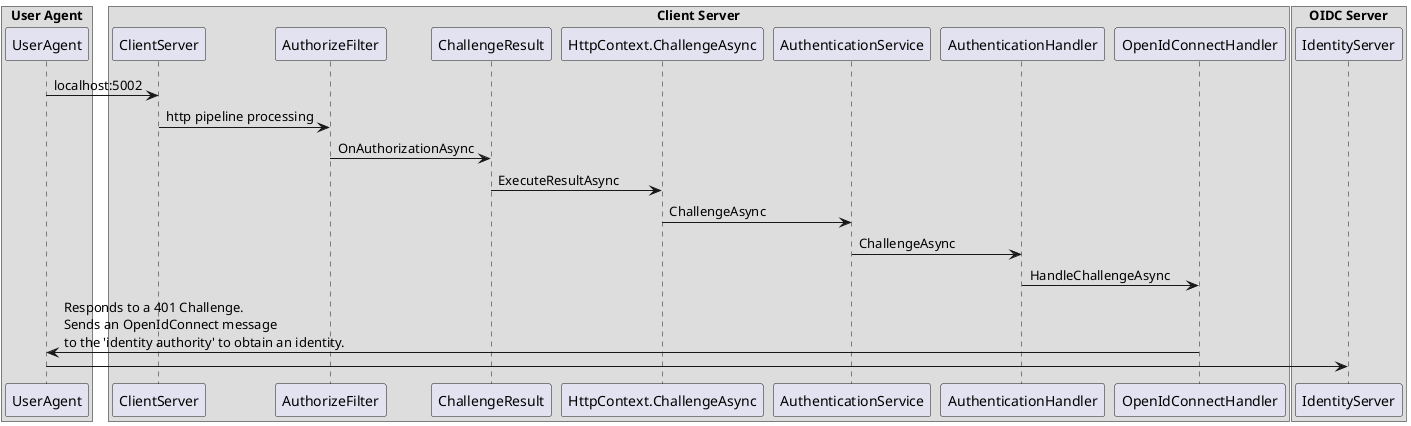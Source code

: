 @startuml aspnetcore_authentication_part1

box "User Agent" 
participant UserAgent
end box

box "Client Server" 
	participant ClientServer
	participant AuthorizeFilter
	participant ChallengeResult
	participant HttpContext.ChallengeAsync
	participant AuthenticationService
	participant AuthenticationHandler
	participant OpenIdConnectHandler
end box

box "OIDC Server" 
participant IdentityServer
end box

UserAgent -> ClientServer : localhost:5002
ClientServer -> AuthorizeFilter : http pipeline processing
AuthorizeFilter -> ChallengeResult :  OnAuthorizationAsync
ChallengeResult -> HttpContext.ChallengeAsync : ExecuteResultAsync
HttpContext.ChallengeAsync -> AuthenticationService : ChallengeAsync
AuthenticationService -> AuthenticationHandler : ChallengeAsync
AuthenticationHandler -> OpenIdConnectHandler : HandleChallengeAsync
OpenIdConnectHandler -> UserAgent : Responds to a 401 Challenge.\nSends an OpenIdConnect message\nto the 'identity authority' to obtain an identity.
UserAgent -> IdentityServer
@enduml